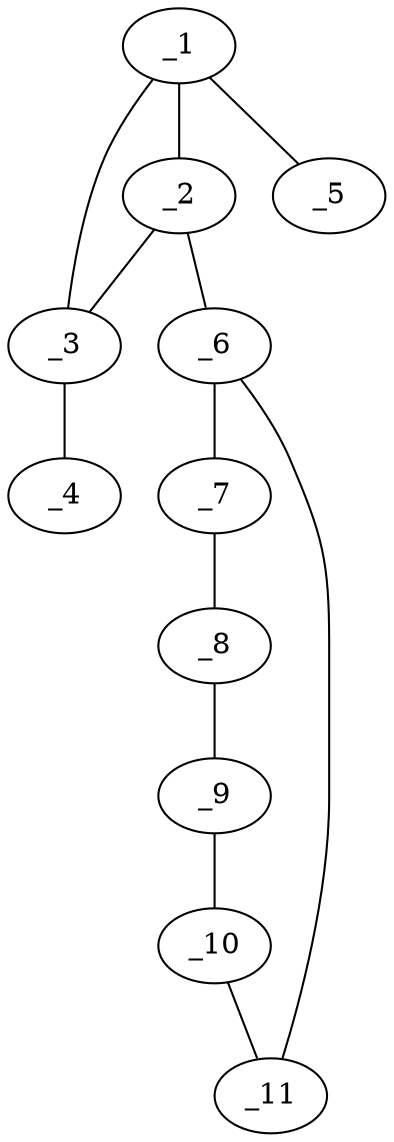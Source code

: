 graph molid646232 {
	_1	 [charge=0,
		chem=4,
		symbol="N  ",
		x="3.866",
		y="1.683"];
	_2	 [charge=0,
		chem=1,
		symbol="C  ",
		x="3.366",
		y="0.817"];
	_1 -- _2	 [valence=1];
	_3	 [charge=0,
		chem=4,
		symbol="N  ",
		x="2.866",
		y="1.683"];
	_1 -- _3	 [valence=1];
	_5	 [charge=0,
		chem=1,
		symbol="C  ",
		x="4.7321",
		y="2.183"];
	_1 -- _5	 [valence=1];
	_2 -- _3	 [valence=1];
	_6	 [charge=0,
		chem=1,
		symbol="C  ",
		x="3.366",
		y="-0.183"];
	_2 -- _6	 [valence=1];
	_4	 [charge=0,
		chem=1,
		symbol="C  ",
		x=2,
		y="2.183"];
	_3 -- _4	 [valence=1];
	_7	 [charge=0,
		chem=1,
		symbol="C  ",
		x="2.5",
		y="-0.683"];
	_6 -- _7	 [valence=1];
	_11	 [charge=0,
		chem=1,
		symbol="C  ",
		x="4.232",
		y="-0.683"];
	_6 -- _11	 [valence=2];
	_8	 [charge=0,
		chem=1,
		symbol="C  ",
		x="2.5",
		y="-1.683"];
	_7 -- _8	 [valence=2];
	_9	 [charge=0,
		chem=1,
		symbol="C  ",
		x="3.366",
		y="-2.183"];
	_8 -- _9	 [valence=1];
	_10	 [charge=0,
		chem=1,
		symbol="C  ",
		x="4.232",
		y="-1.683"];
	_9 -- _10	 [valence=2];
	_10 -- _11	 [valence=1];
}
